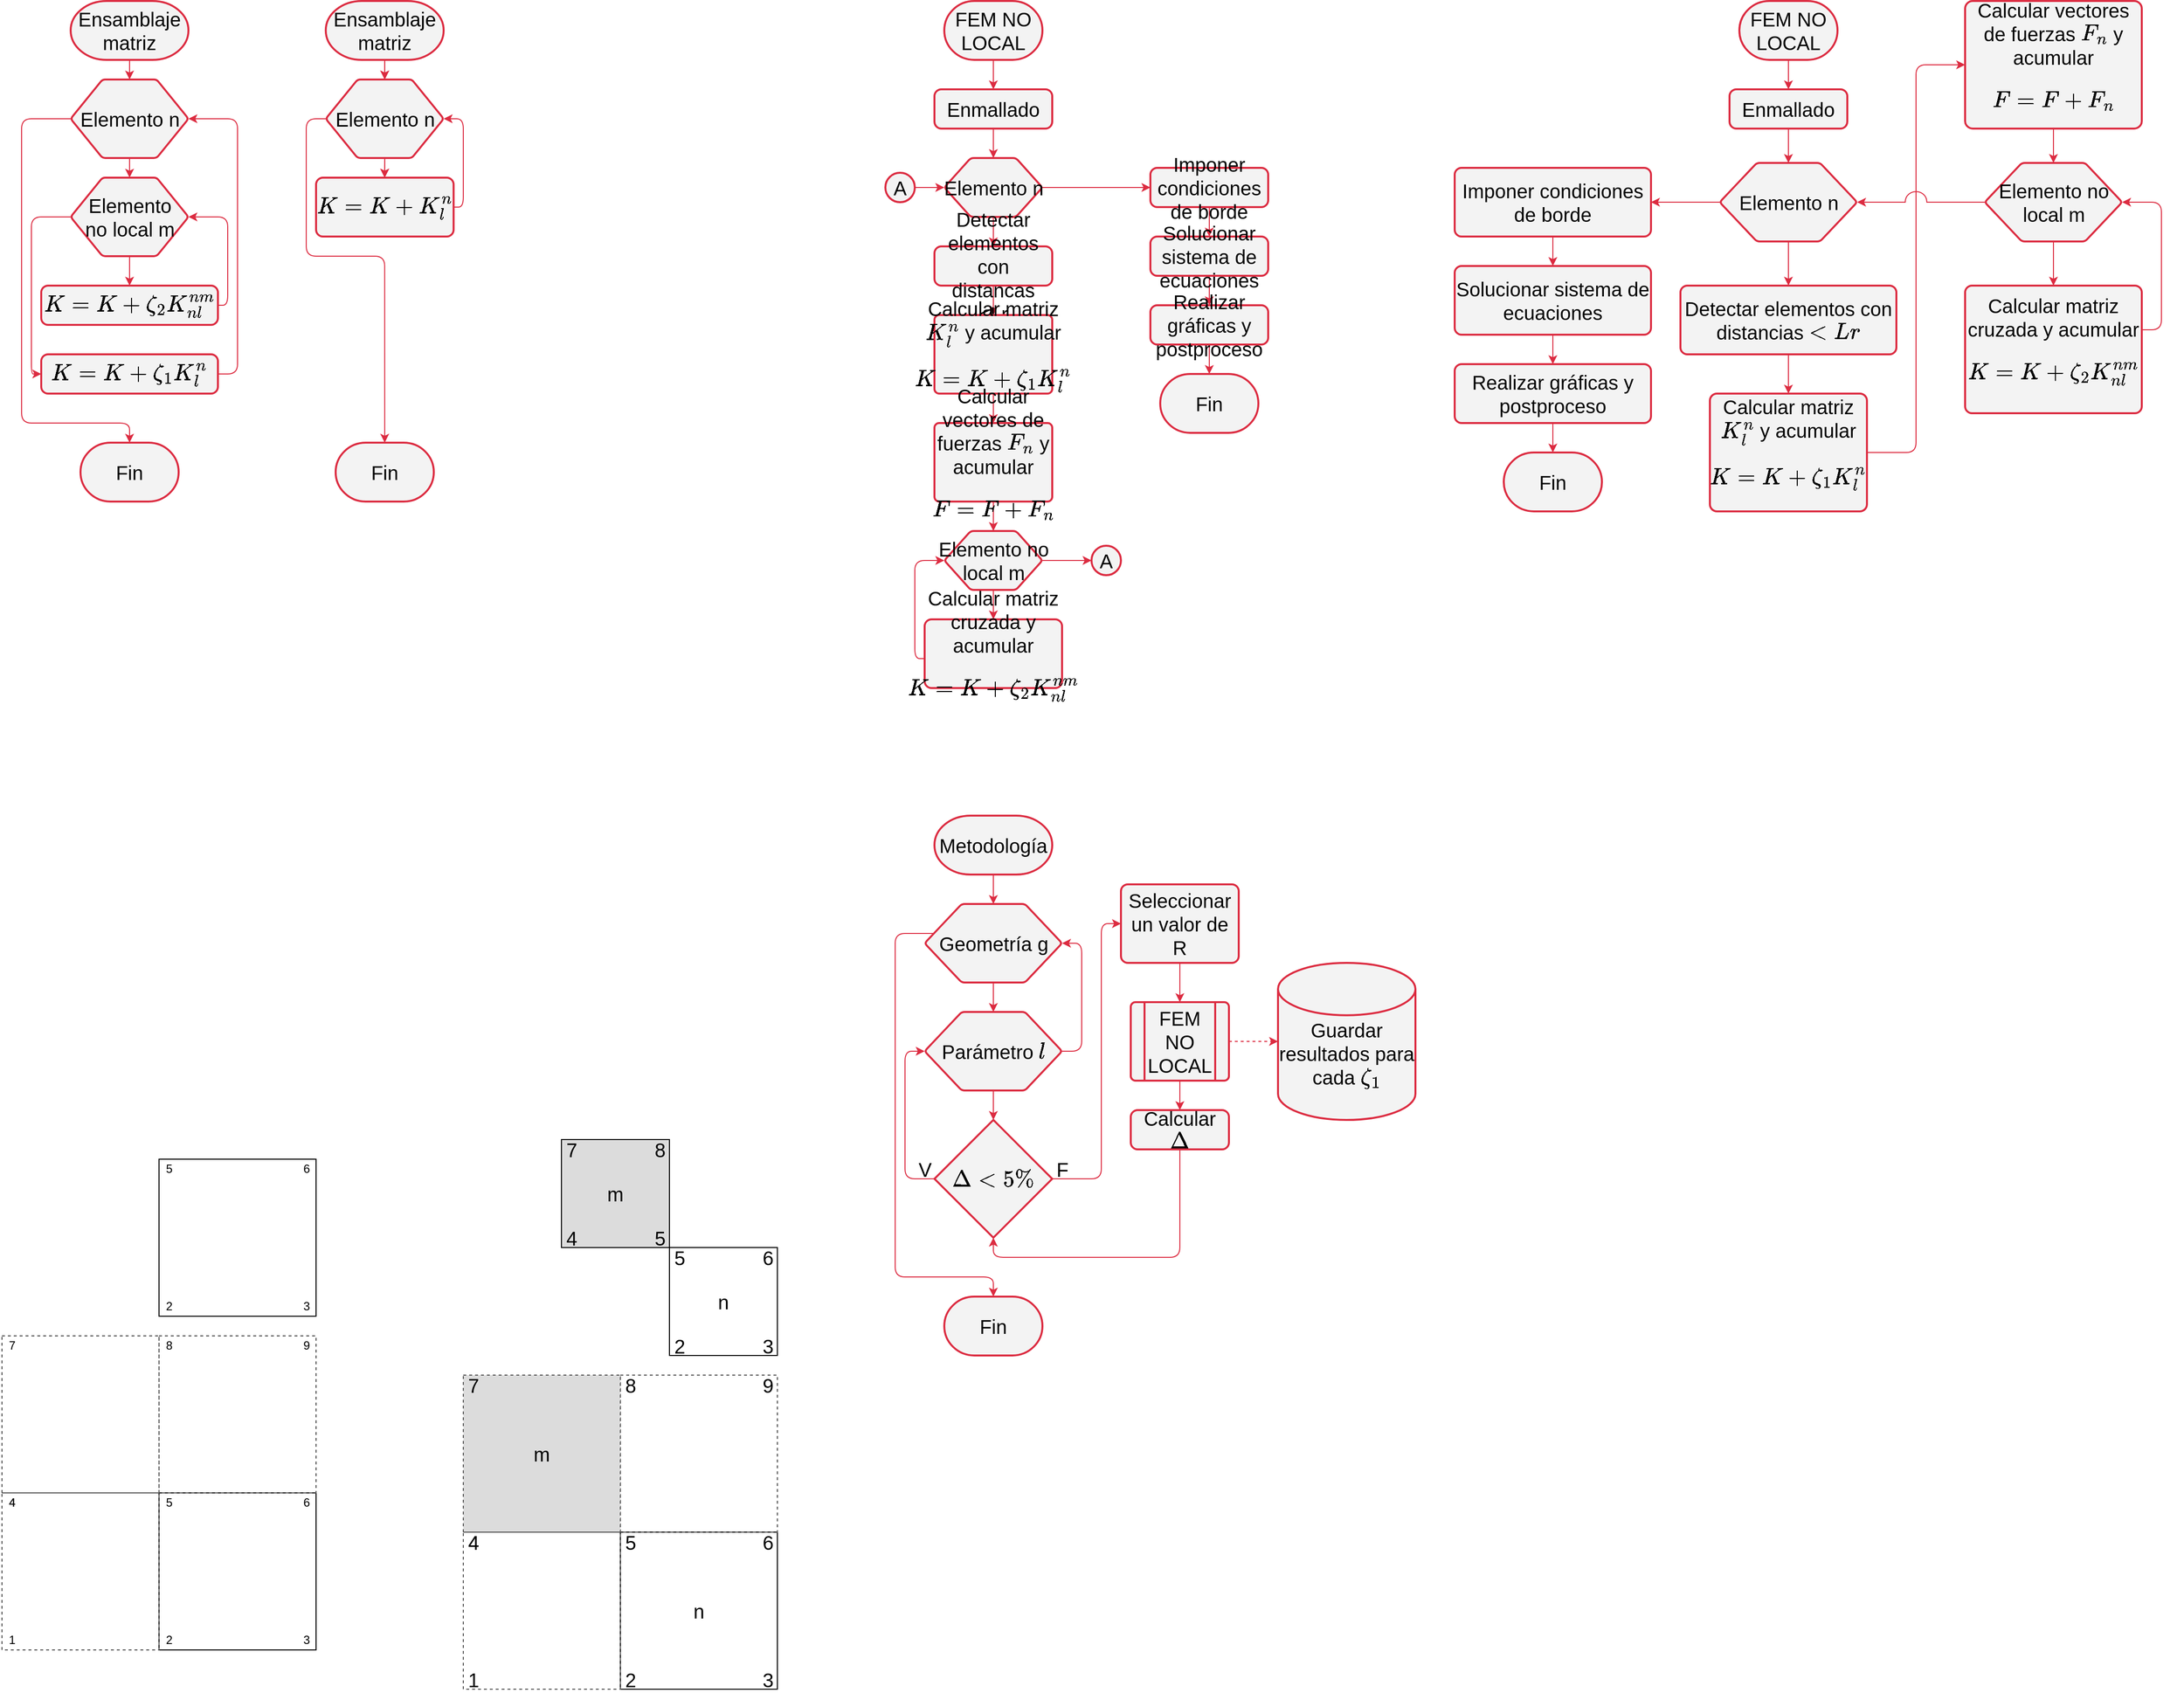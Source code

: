 <mxfile version="20.0.3" type="device"><diagram id="_6qFWp_7hfGfTviP_Uvq" name="Page-1"><mxGraphModel dx="1178" dy="417" grid="1" gridSize="10" guides="1" tooltips="1" connect="1" arrows="1" fold="1" page="1" pageScale="1" pageWidth="850" pageHeight="1100" math="1" shadow="0"><root><mxCell id="0"/><mxCell id="1" parent="0"/><mxCell id="hluVsISjwrj5nyOK7xeN-12" style="edgeStyle=orthogonalEdgeStyle;rounded=1;orthogonalLoop=1;jettySize=auto;html=1;entryX=0.5;entryY=0;entryDx=0;entryDy=0;entryPerimeter=0;strokeColor=#DC2C41;fontSize=20;" parent="1" source="hluVsISjwrj5nyOK7xeN-1" target="hluVsISjwrj5nyOK7xeN-6" edge="1"><mxGeometry relative="1" as="geometry"><Array as="points"><mxPoint x="100" y="160"/><mxPoint x="100" y="470"/><mxPoint x="210" y="470"/></Array></mxGeometry></mxCell><mxCell id="hluVsISjwrj5nyOK7xeN-14" value="" style="edgeStyle=orthogonalEdgeStyle;rounded=0;orthogonalLoop=1;jettySize=auto;html=1;strokeColor=#DC2C41;fontSize=20;" parent="1" source="hluVsISjwrj5nyOK7xeN-1" target="hluVsISjwrj5nyOK7xeN-2" edge="1"><mxGeometry relative="1" as="geometry"/></mxCell><mxCell id="hluVsISjwrj5nyOK7xeN-1" value="Elemento n" style="verticalLabelPosition=middle;verticalAlign=middle;html=1;shape=hexagon;perimeter=hexagonPerimeter2;arcSize=6;size=0.27;labelPosition=center;align=center;perimeterSpacing=0;rounded=1;strokeWidth=2;strokeColor=#DC2C41;fillColor=#F3F3F3;fontSize=20;" parent="1" vertex="1"><mxGeometry x="150" y="120" width="120" height="80" as="geometry"/></mxCell><mxCell id="hluVsISjwrj5nyOK7xeN-8" value="" style="edgeStyle=orthogonalEdgeStyle;rounded=0;orthogonalLoop=1;jettySize=auto;html=1;strokeColor=#DC2C41;fontSize=20;" parent="1" source="hluVsISjwrj5nyOK7xeN-2" target="hluVsISjwrj5nyOK7xeN-4" edge="1"><mxGeometry relative="1" as="geometry"/></mxCell><mxCell id="hluVsISjwrj5nyOK7xeN-10" style="edgeStyle=orthogonalEdgeStyle;rounded=1;orthogonalLoop=1;jettySize=auto;html=1;strokeColor=#DC2C41;fontSize=20;entryX=0;entryY=0.5;entryDx=0;entryDy=0;" parent="1" source="hluVsISjwrj5nyOK7xeN-2" target="hluVsISjwrj5nyOK7xeN-7" edge="1"><mxGeometry relative="1" as="geometry"><Array as="points"><mxPoint x="110" y="260"/><mxPoint x="110" y="420"/></Array></mxGeometry></mxCell><mxCell id="hluVsISjwrj5nyOK7xeN-2" value="Elemento&lt;br&gt;no local m" style="verticalLabelPosition=middle;verticalAlign=middle;html=1;shape=hexagon;perimeter=hexagonPerimeter2;arcSize=6;size=0.27;labelPosition=center;align=center;perimeterSpacing=0;rounded=1;strokeWidth=2;strokeColor=#DC2C41;fillColor=#F3F3F3;fontSize=20;" parent="1" vertex="1"><mxGeometry x="150" y="220" width="120" height="80" as="geometry"/></mxCell><mxCell id="hluVsISjwrj5nyOK7xeN-13" value="" style="edgeStyle=orthogonalEdgeStyle;rounded=0;orthogonalLoop=1;jettySize=auto;html=1;strokeColor=#DC2C41;fontSize=20;" parent="1" source="hluVsISjwrj5nyOK7xeN-3" target="hluVsISjwrj5nyOK7xeN-1" edge="1"><mxGeometry relative="1" as="geometry"/></mxCell><mxCell id="hluVsISjwrj5nyOK7xeN-3" value="Ensamblaje&lt;br style=&quot;font-size: 20px;&quot;&gt;matriz" style="strokeWidth=2;html=1;shape=mxgraph.flowchart.terminator;whiteSpace=wrap;strokeColor=#DC2C41;fillColor=#F3F3F3;fontSize=20;" parent="1" vertex="1"><mxGeometry x="150" y="40" width="120" height="60" as="geometry"/></mxCell><mxCell id="hluVsISjwrj5nyOK7xeN-9" style="edgeStyle=orthogonalEdgeStyle;rounded=1;orthogonalLoop=1;jettySize=auto;html=1;entryX=1;entryY=0.5;entryDx=0;entryDy=0;strokeColor=#DC2C41;fontSize=20;" parent="1" source="hluVsISjwrj5nyOK7xeN-4" target="hluVsISjwrj5nyOK7xeN-2" edge="1"><mxGeometry relative="1" as="geometry"><Array as="points"><mxPoint x="310" y="350"/><mxPoint x="310" y="260"/></Array></mxGeometry></mxCell><mxCell id="hluVsISjwrj5nyOK7xeN-4" value="$$K=K+\zeta_2K^{nm}_{nl}$$" style="rounded=1;whiteSpace=wrap;html=1;absoluteArcSize=1;arcSize=14;strokeWidth=2;strokeColor=#DC2C41;fillColor=#F3F3F3;fontSize=20;" parent="1" vertex="1"><mxGeometry x="120" y="330" width="180" height="40" as="geometry"/></mxCell><mxCell id="hluVsISjwrj5nyOK7xeN-6" value="Fin" style="strokeWidth=2;html=1;shape=mxgraph.flowchart.terminator;whiteSpace=wrap;strokeColor=#DC2C41;fillColor=#F3F3F3;fontSize=20;" parent="1" vertex="1"><mxGeometry x="160" y="490" width="100" height="60" as="geometry"/></mxCell><mxCell id="hluVsISjwrj5nyOK7xeN-11" style="edgeStyle=orthogonalEdgeStyle;rounded=1;orthogonalLoop=1;jettySize=auto;html=1;entryX=1;entryY=0.5;entryDx=0;entryDy=0;strokeColor=#DC2C41;fontSize=20;" parent="1" source="hluVsISjwrj5nyOK7xeN-7" target="hluVsISjwrj5nyOK7xeN-1" edge="1"><mxGeometry relative="1" as="geometry"><Array as="points"><mxPoint x="320" y="420"/><mxPoint x="320" y="160"/></Array></mxGeometry></mxCell><mxCell id="hluVsISjwrj5nyOK7xeN-7" value="$$K=K+\zeta_1K^{n}_{l}$$" style="rounded=1;whiteSpace=wrap;html=1;absoluteArcSize=1;arcSize=14;strokeWidth=2;strokeColor=#DC2C41;fillColor=#F3F3F3;fontSize=20;" parent="1" vertex="1"><mxGeometry x="120" y="400" width="180" height="40" as="geometry"/></mxCell><mxCell id="hluVsISjwrj5nyOK7xeN-16" value="" style="edgeStyle=orthogonalEdgeStyle;rounded=0;orthogonalLoop=1;jettySize=auto;html=1;horizontal=1;fontSize=20;strokeColor=#dc2c41;" parent="1" source="hluVsISjwrj5nyOK7xeN-17" edge="1"><mxGeometry relative="1" as="geometry"><mxPoint x="469.871" y="220" as="targetPoint"/></mxGeometry></mxCell><mxCell id="hluVsISjwrj5nyOK7xeN-17" value="Elemento n" style="verticalLabelPosition=middle;verticalAlign=middle;html=1;shape=hexagon;perimeter=hexagonPerimeter2;arcSize=6;size=0.27;labelPosition=center;align=center;perimeterSpacing=0;rounded=1;strokeWidth=2;horizontal=1;fontSize=20;strokeColor=#DC2C41;fillColor=#f3f3f3;" parent="1" vertex="1"><mxGeometry x="409.88" y="120" width="120.12" height="80" as="geometry"/></mxCell><mxCell id="hluVsISjwrj5nyOK7xeN-21" value="" style="edgeStyle=orthogonalEdgeStyle;rounded=0;orthogonalLoop=1;jettySize=auto;html=1;horizontal=1;fontSize=20;strokeColor=#dc2c41;" parent="1" source="hluVsISjwrj5nyOK7xeN-22" target="hluVsISjwrj5nyOK7xeN-17" edge="1"><mxGeometry relative="1" as="geometry"/></mxCell><mxCell id="k49OhzrfEEwAcAYaYU8w-1" value="" style="edgeStyle=orthogonalEdgeStyle;rounded=0;orthogonalLoop=1;jettySize=auto;html=1;fontSize=20;strokeColor=#dc2c41;" parent="1" source="hluVsISjwrj5nyOK7xeN-22" target="hluVsISjwrj5nyOK7xeN-17" edge="1"><mxGeometry relative="1" as="geometry"/></mxCell><mxCell id="hluVsISjwrj5nyOK7xeN-22" value="Ensamblaje&lt;br style=&quot;font-size: 20px;&quot;&gt;matriz" style="strokeWidth=2;html=1;shape=mxgraph.flowchart.terminator;whiteSpace=wrap;horizontal=1;fontSize=20;strokeColor=#DC2C41;fillColor=#f3f3f3;" parent="1" vertex="1"><mxGeometry x="409.88" y="40" width="120.12" height="60" as="geometry"/></mxCell><mxCell id="hluVsISjwrj5nyOK7xeN-25" value="Fin" style="strokeWidth=2;html=1;shape=mxgraph.flowchart.terminator;whiteSpace=wrap;horizontal=1;fontSize=20;strokeColor=#DC2C41;fillColor=#f3f3f3;" parent="1" vertex="1"><mxGeometry x="419.94" y="490" width="100" height="60" as="geometry"/></mxCell><mxCell id="hluVsISjwrj5nyOK7xeN-28" style="edgeStyle=orthogonalEdgeStyle;rounded=1;orthogonalLoop=1;jettySize=auto;html=1;entryX=1;entryY=0.5;entryDx=0;entryDy=0;horizontal=1;fontSize=20;exitX=1;exitY=0.5;exitDx=0;exitDy=0;strokeColor=#dc2c41;" parent="1" source="hluVsISjwrj5nyOK7xeN-27" target="hluVsISjwrj5nyOK7xeN-17" edge="1"><mxGeometry relative="1" as="geometry"><Array as="points"><mxPoint x="550" y="250"/><mxPoint x="550" y="160"/></Array></mxGeometry></mxCell><mxCell id="hluVsISjwrj5nyOK7xeN-27" value="$$K=K+K^{n}_{l}$$" style="rounded=1;whiteSpace=wrap;html=1;absoluteArcSize=1;arcSize=14;strokeWidth=2;horizontal=1;fontSize=20;strokeColor=#DC2C41;fillColor=#f3f3f3;" parent="1" vertex="1"><mxGeometry x="400" y="220" width="140.12" height="60" as="geometry"/></mxCell><mxCell id="hluVsISjwrj5nyOK7xeN-32" style="edgeStyle=orthogonalEdgeStyle;rounded=1;orthogonalLoop=1;jettySize=auto;html=1;entryX=0.5;entryY=0;entryDx=0;entryDy=0;entryPerimeter=0;horizontal=1;fontSize=20;strokeColor=#dc2c41;" parent="1" edge="1"><mxGeometry relative="1" as="geometry"><mxPoint x="410" y="160" as="sourcePoint"/><mxPoint x="469.94" y="490.0" as="targetPoint"/><Array as="points"><mxPoint x="390" y="160"/><mxPoint x="390" y="300"/><mxPoint x="470" y="300"/></Array></mxGeometry></mxCell><mxCell id="hluVsISjwrj5nyOK7xeN-33" value="" style="edgeStyle=orthogonalEdgeStyle;rounded=1;orthogonalLoop=1;jettySize=auto;html=1;horizontal=1;fontSize=20;strokeColor=#dc2c41;" parent="1" edge="1"><mxGeometry relative="1" as="geometry"><mxPoint x="470" y="200" as="sourcePoint"/><mxPoint x="469.871" y="220" as="targetPoint"/></mxGeometry></mxCell><mxCell id="Kl60DlorCDg0Zy8pTxxi-333" value="" style="whiteSpace=wrap;html=1;aspect=fixed;" parent="1" vertex="1"><mxGeometry x="240" y="1220" width="160" height="160" as="geometry"/></mxCell><mxCell id="Kl60DlorCDg0Zy8pTxxi-334" value="5" style="text;html=1;align=center;verticalAlign=middle;resizable=0;points=[];autosize=1;strokeColor=none;fillColor=none;" parent="1" vertex="1"><mxGeometry x="240" y="1220" width="20" height="20" as="geometry"/></mxCell><mxCell id="Kl60DlorCDg0Zy8pTxxi-335" value="3" style="text;html=1;align=center;verticalAlign=middle;resizable=0;points=[];autosize=1;strokeColor=none;fillColor=none;" parent="1" vertex="1"><mxGeometry x="380" y="1360" width="20" height="20" as="geometry"/></mxCell><mxCell id="Kl60DlorCDg0Zy8pTxxi-336" value="6" style="text;html=1;align=center;verticalAlign=middle;resizable=0;points=[];autosize=1;strokeColor=none;fillColor=none;" parent="1" vertex="1"><mxGeometry x="380" y="1220" width="20" height="20" as="geometry"/></mxCell><mxCell id="Kl60DlorCDg0Zy8pTxxi-337" value="2" style="text;html=1;align=center;verticalAlign=middle;resizable=0;points=[];autosize=1;strokeColor=none;fillColor=none;" parent="1" vertex="1"><mxGeometry x="240" y="1360" width="20" height="20" as="geometry"/></mxCell><mxCell id="Kl60DlorCDg0Zy8pTxxi-338" value="" style="whiteSpace=wrap;html=1;aspect=fixed;" parent="1" vertex="1"><mxGeometry x="240" y="1560" width="160" height="160" as="geometry"/></mxCell><mxCell id="Kl60DlorCDg0Zy8pTxxi-339" value="5" style="text;html=1;align=center;verticalAlign=middle;resizable=0;points=[];autosize=1;strokeColor=none;fillColor=none;" parent="1" vertex="1"><mxGeometry x="240" y="1560" width="20" height="20" as="geometry"/></mxCell><mxCell id="Kl60DlorCDg0Zy8pTxxi-340" value="3" style="text;html=1;align=center;verticalAlign=middle;resizable=0;points=[];autosize=1;strokeColor=none;fillColor=none;" parent="1" vertex="1"><mxGeometry x="380" y="1700" width="20" height="20" as="geometry"/></mxCell><mxCell id="Kl60DlorCDg0Zy8pTxxi-341" value="6" style="text;html=1;align=center;verticalAlign=middle;resizable=0;points=[];autosize=1;strokeColor=none;fillColor=none;" parent="1" vertex="1"><mxGeometry x="380" y="1560" width="20" height="20" as="geometry"/></mxCell><mxCell id="Kl60DlorCDg0Zy8pTxxi-342" value="2" style="text;html=1;align=center;verticalAlign=middle;resizable=0;points=[];autosize=1;strokeColor=none;fillColor=none;" parent="1" vertex="1"><mxGeometry x="240" y="1700" width="20" height="20" as="geometry"/></mxCell><mxCell id="Kl60DlorCDg0Zy8pTxxi-348" value="" style="whiteSpace=wrap;html=1;aspect=fixed;fillColor=none;dashed=1;strokeColor=#4D4D4D;" parent="1" vertex="1"><mxGeometry x="240" y="1400" width="160" height="160" as="geometry"/></mxCell><mxCell id="Kl60DlorCDg0Zy8pTxxi-359" value="4" style="text;html=1;align=center;verticalAlign=middle;resizable=0;points=[];autosize=1;strokeColor=none;fillColor=none;" parent="1" vertex="1"><mxGeometry x="80" y="1560" width="20" height="20" as="geometry"/></mxCell><mxCell id="Kl60DlorCDg0Zy8pTxxi-362" value="1" style="text;html=1;align=center;verticalAlign=middle;resizable=0;points=[];autosize=1;strokeColor=none;fillColor=none;" parent="1" vertex="1"><mxGeometry x="80" y="1700" width="20" height="20" as="geometry"/></mxCell><mxCell id="Kl60DlorCDg0Zy8pTxxi-363" value="" style="whiteSpace=wrap;html=1;aspect=fixed;fillColor=none;dashed=1;strokeColor=#4D4D4D;" parent="1" vertex="1"><mxGeometry x="80" y="1400" width="160" height="160" as="geometry"/></mxCell><mxCell id="Kl60DlorCDg0Zy8pTxxi-364" value="4" style="text;html=1;align=center;verticalAlign=middle;resizable=0;points=[];autosize=1;strokeColor=none;fillColor=none;" parent="1" vertex="1"><mxGeometry x="80" y="1560" width="20" height="20" as="geometry"/></mxCell><mxCell id="Kl60DlorCDg0Zy8pTxxi-365" value="7" style="text;html=1;align=center;verticalAlign=middle;resizable=0;points=[];autosize=1;strokeColor=none;fillColor=none;" parent="1" vertex="1"><mxGeometry x="80" y="1400" width="20" height="20" as="geometry"/></mxCell><mxCell id="Kl60DlorCDg0Zy8pTxxi-366" value="8" style="text;html=1;align=center;verticalAlign=middle;resizable=0;points=[];autosize=1;strokeColor=none;fillColor=none;" parent="1" vertex="1"><mxGeometry x="240" y="1400" width="20" height="20" as="geometry"/></mxCell><mxCell id="Kl60DlorCDg0Zy8pTxxi-368" value="9" style="text;html=1;align=center;verticalAlign=middle;resizable=0;points=[];autosize=1;strokeColor=none;fillColor=none;" parent="1" vertex="1"><mxGeometry x="380" y="1400" width="20" height="20" as="geometry"/></mxCell><mxCell id="Kl60DlorCDg0Zy8pTxxi-373" value="" style="whiteSpace=wrap;html=1;aspect=fixed;fillColor=none;dashed=1;strokeColor=#4D4D4D;" parent="1" vertex="1"><mxGeometry x="80" y="1560" width="160" height="160" as="geometry"/></mxCell><mxCell id="Kl60DlorCDg0Zy8pTxxi-374" value="n" style="whiteSpace=wrap;html=1;aspect=fixed;fontSize=20;" parent="1" vertex="1"><mxGeometry x="760" y="1310" width="110" height="110" as="geometry"/></mxCell><mxCell id="Kl60DlorCDg0Zy8pTxxi-375" value="5" style="text;html=1;align=center;verticalAlign=middle;resizable=0;points=[];autosize=1;strokeColor=none;fillColor=none;fontSize=20;" parent="1" vertex="1"><mxGeometry x="755" y="1300" width="30" height="40" as="geometry"/></mxCell><mxCell id="Kl60DlorCDg0Zy8pTxxi-376" value="3" style="text;html=1;align=center;verticalAlign=middle;resizable=0;points=[];autosize=1;strokeColor=none;fillColor=none;fontSize=20;" parent="1" vertex="1"><mxGeometry x="845" y="1390" width="30" height="40" as="geometry"/></mxCell><mxCell id="Kl60DlorCDg0Zy8pTxxi-377" value="6" style="text;html=1;align=center;verticalAlign=middle;resizable=0;points=[];autosize=1;strokeColor=none;fillColor=none;fontSize=20;" parent="1" vertex="1"><mxGeometry x="845" y="1300" width="30" height="40" as="geometry"/></mxCell><mxCell id="Kl60DlorCDg0Zy8pTxxi-378" value="2" style="text;html=1;align=center;verticalAlign=middle;resizable=0;points=[];autosize=1;strokeColor=none;fillColor=none;fontSize=20;" parent="1" vertex="1"><mxGeometry x="755" y="1390" width="30" height="40" as="geometry"/></mxCell><mxCell id="Kl60DlorCDg0Zy8pTxxi-379" value="n" style="whiteSpace=wrap;html=1;aspect=fixed;fontSize=20;" parent="1" vertex="1"><mxGeometry x="710" y="1600" width="160" height="160" as="geometry"/></mxCell><mxCell id="Kl60DlorCDg0Zy8pTxxi-380" value="5" style="text;html=1;align=center;verticalAlign=middle;resizable=0;points=[];autosize=1;strokeColor=none;fillColor=none;fontSize=20;" parent="1" vertex="1"><mxGeometry x="705" y="1590" width="30" height="40" as="geometry"/></mxCell><mxCell id="Kl60DlorCDg0Zy8pTxxi-381" value="3" style="text;html=1;align=center;verticalAlign=middle;resizable=0;points=[];autosize=1;strokeColor=none;fillColor=none;fontSize=20;" parent="1" vertex="1"><mxGeometry x="845" y="1730" width="30" height="40" as="geometry"/></mxCell><mxCell id="Kl60DlorCDg0Zy8pTxxi-382" value="6" style="text;html=1;align=center;verticalAlign=middle;resizable=0;points=[];autosize=1;strokeColor=none;fillColor=none;fontSize=20;" parent="1" vertex="1"><mxGeometry x="845" y="1590" width="30" height="40" as="geometry"/></mxCell><mxCell id="Kl60DlorCDg0Zy8pTxxi-383" value="2" style="text;html=1;align=center;verticalAlign=middle;resizable=0;points=[];autosize=1;strokeColor=none;fillColor=none;fontSize=20;" parent="1" vertex="1"><mxGeometry x="705" y="1730" width="30" height="40" as="geometry"/></mxCell><mxCell id="Kl60DlorCDg0Zy8pTxxi-384" value="" style="whiteSpace=wrap;html=1;aspect=fixed;fillColor=none;dashed=1;strokeColor=#4D4D4D;fontSize=20;" parent="1" vertex="1"><mxGeometry x="710" y="1440" width="160" height="160" as="geometry"/></mxCell><mxCell id="Kl60DlorCDg0Zy8pTxxi-385" value="4" style="text;html=1;align=center;verticalAlign=middle;resizable=0;points=[];autosize=1;strokeColor=none;fillColor=none;fontSize=20;" parent="1" vertex="1"><mxGeometry x="545" y="1590" width="30" height="40" as="geometry"/></mxCell><mxCell id="Kl60DlorCDg0Zy8pTxxi-386" value="1" style="text;html=1;align=center;verticalAlign=middle;resizable=0;points=[];autosize=1;strokeColor=none;fillColor=none;fontSize=20;" parent="1" vertex="1"><mxGeometry x="545" y="1730" width="30" height="40" as="geometry"/></mxCell><mxCell id="Kl60DlorCDg0Zy8pTxxi-387" value="m" style="whiteSpace=wrap;html=1;aspect=fixed;fillColor=#DCDCDC;dashed=1;strokeColor=#4D4D4D;fontSize=20;" parent="1" vertex="1"><mxGeometry x="550" y="1440" width="160" height="160" as="geometry"/></mxCell><mxCell id="Kl60DlorCDg0Zy8pTxxi-388" value="4" style="text;html=1;align=center;verticalAlign=middle;resizable=0;points=[];autosize=1;strokeColor=none;fillColor=none;fontSize=20;" parent="1" vertex="1"><mxGeometry x="545" y="1590" width="30" height="40" as="geometry"/></mxCell><mxCell id="Kl60DlorCDg0Zy8pTxxi-389" value="7" style="text;html=1;align=center;verticalAlign=middle;resizable=0;points=[];autosize=1;strokeColor=none;fillColor=none;fontSize=20;" parent="1" vertex="1"><mxGeometry x="545" y="1430" width="30" height="40" as="geometry"/></mxCell><mxCell id="Kl60DlorCDg0Zy8pTxxi-390" value="8" style="text;html=1;align=center;verticalAlign=middle;resizable=0;points=[];autosize=1;strokeColor=none;fillColor=none;fontSize=20;" parent="1" vertex="1"><mxGeometry x="705" y="1430" width="30" height="40" as="geometry"/></mxCell><mxCell id="Kl60DlorCDg0Zy8pTxxi-391" value="9" style="text;html=1;align=center;verticalAlign=middle;resizable=0;points=[];autosize=1;strokeColor=none;fillColor=none;fontSize=20;" parent="1" vertex="1"><mxGeometry x="845" y="1430" width="30" height="40" as="geometry"/></mxCell><mxCell id="Kl60DlorCDg0Zy8pTxxi-392" value="" style="whiteSpace=wrap;html=1;aspect=fixed;fillColor=none;dashed=1;strokeColor=#4D4D4D;fontSize=20;" parent="1" vertex="1"><mxGeometry x="550" y="1600" width="160" height="160" as="geometry"/></mxCell><mxCell id="Kl60DlorCDg0Zy8pTxxi-398" value="m" style="whiteSpace=wrap;html=1;aspect=fixed;fillColor=#DCDCDC;fontSize=20;" parent="1" vertex="1"><mxGeometry x="650" y="1200" width="110" height="110" as="geometry"/></mxCell><mxCell id="Kl60DlorCDg0Zy8pTxxi-399" value="7" style="text;html=1;align=center;verticalAlign=middle;resizable=0;points=[];autosize=1;strokeColor=none;fillColor=none;fontSize=20;" parent="1" vertex="1"><mxGeometry x="645" y="1190" width="30" height="40" as="geometry"/></mxCell><mxCell id="Kl60DlorCDg0Zy8pTxxi-400" value="5" style="text;html=1;align=center;verticalAlign=middle;resizable=0;points=[];autosize=1;strokeColor=none;fillColor=none;fontSize=20;" parent="1" vertex="1"><mxGeometry x="735" y="1280" width="30" height="40" as="geometry"/></mxCell><mxCell id="Kl60DlorCDg0Zy8pTxxi-401" value="8" style="text;html=1;align=center;verticalAlign=middle;resizable=0;points=[];autosize=1;strokeColor=none;fillColor=none;fontSize=20;" parent="1" vertex="1"><mxGeometry x="735" y="1190" width="30" height="40" as="geometry"/></mxCell><mxCell id="Kl60DlorCDg0Zy8pTxxi-402" value="4" style="text;html=1;align=center;verticalAlign=middle;resizable=0;points=[];autosize=1;strokeColor=none;fillColor=none;fontSize=20;" parent="1" vertex="1"><mxGeometry x="645" y="1280" width="30" height="40" as="geometry"/></mxCell><mxCell id="7-R2Dh0J6CftIAd0xYTS-55" style="edgeStyle=orthogonalEdgeStyle;rounded=1;orthogonalLoop=1;jettySize=auto;html=1;fontSize=20;strokeColor=#DC2C41;" parent="1" source="7-R2Dh0J6CftIAd0xYTS-3" target="7-R2Dh0J6CftIAd0xYTS-10" edge="1"><mxGeometry relative="1" as="geometry"/></mxCell><mxCell id="7-R2Dh0J6CftIAd0xYTS-68" style="edgeStyle=orthogonalEdgeStyle;rounded=1;orthogonalLoop=1;jettySize=auto;html=1;entryX=0;entryY=0.5;entryDx=0;entryDy=0;fontSize=20;strokeColor=#DC2C41;" parent="1" source="7-R2Dh0J6CftIAd0xYTS-3" target="7-R2Dh0J6CftIAd0xYTS-57" edge="1"><mxGeometry relative="1" as="geometry"/></mxCell><mxCell id="7-R2Dh0J6CftIAd0xYTS-3" value="Elemento n" style="verticalLabelPosition=middle;verticalAlign=middle;html=1;shape=hexagon;perimeter=hexagonPerimeter2;arcSize=6;size=0.27;labelPosition=center;align=center;perimeterSpacing=0;rounded=1;strokeWidth=2;fontSize=20;strokeColor=#DC2C41;fillColor=#F3F3F3;" parent="1" vertex="1"><mxGeometry x="1040" y="200" width="100" height="60" as="geometry"/></mxCell><mxCell id="7-R2Dh0J6CftIAd0xYTS-17" value="" style="edgeStyle=orthogonalEdgeStyle;rounded=0;orthogonalLoop=1;jettySize=auto;html=1;fontSize=20;strokeColor=#DC2C41;" parent="1" source="7-R2Dh0J6CftIAd0xYTS-8" target="7-R2Dh0J6CftIAd0xYTS-13" edge="1"><mxGeometry relative="1" as="geometry"/></mxCell><mxCell id="7-R2Dh0J6CftIAd0xYTS-8" value="FEM NO LOCAL" style="strokeWidth=2;html=1;shape=mxgraph.flowchart.terminator;whiteSpace=wrap;fontSize=20;strokeColor=#DC2C41;fillColor=#F3F3F3;" parent="1" vertex="1"><mxGeometry x="1040" y="40" width="100" height="60" as="geometry"/></mxCell><mxCell id="7-R2Dh0J6CftIAd0xYTS-26" value="" style="edgeStyle=orthogonalEdgeStyle;rounded=1;orthogonalLoop=1;jettySize=auto;html=1;fontSize=20;strokeColor=#DC2C41;" parent="1" source="7-R2Dh0J6CftIAd0xYTS-10" target="7-R2Dh0J6CftIAd0xYTS-23" edge="1"><mxGeometry relative="1" as="geometry"/></mxCell><mxCell id="7-R2Dh0J6CftIAd0xYTS-10" value="Detectar elementos con distancas &amp;lt;Lr" style="rounded=1;whiteSpace=wrap;html=1;absoluteArcSize=1;arcSize=14;strokeWidth=2;fontSize=20;strokeColor=#DC2C41;fillColor=#F3F3F3;" parent="1" vertex="1"><mxGeometry x="1030" y="290" width="120" height="40" as="geometry"/></mxCell><mxCell id="7-R2Dh0J6CftIAd0xYTS-11" value="Fin" style="strokeWidth=2;html=1;shape=mxgraph.flowchart.terminator;whiteSpace=wrap;fontSize=20;strokeColor=#DC2C41;fillColor=#F3F3F3;" parent="1" vertex="1"><mxGeometry x="1260" y="420" width="100" height="60" as="geometry"/></mxCell><mxCell id="7-R2Dh0J6CftIAd0xYTS-18" value="" style="edgeStyle=orthogonalEdgeStyle;rounded=0;orthogonalLoop=1;jettySize=auto;html=1;fontSize=20;strokeColor=#DC2C41;" parent="1" source="7-R2Dh0J6CftIAd0xYTS-13" target="7-R2Dh0J6CftIAd0xYTS-3" edge="1"><mxGeometry relative="1" as="geometry"/></mxCell><mxCell id="7-R2Dh0J6CftIAd0xYTS-13" value="Enmallado" style="rounded=1;whiteSpace=wrap;html=1;absoluteArcSize=1;arcSize=14;strokeWidth=2;fontSize=20;strokeColor=#DC2C41;fillColor=#F3F3F3;" parent="1" vertex="1"><mxGeometry x="1030" y="130" width="120" height="40" as="geometry"/></mxCell><mxCell id="7-R2Dh0J6CftIAd0xYTS-60" value="" style="edgeStyle=orthogonalEdgeStyle;rounded=1;orthogonalLoop=1;jettySize=auto;html=1;fontSize=20;strokeColor=#DC2C41;" parent="1" source="7-R2Dh0J6CftIAd0xYTS-23" target="7-R2Dh0J6CftIAd0xYTS-59" edge="1"><mxGeometry relative="1" as="geometry"/></mxCell><mxCell id="7-R2Dh0J6CftIAd0xYTS-23" value="Calcular matriz \(K^{n}_{l}&lt;br style=&quot;font-size: 20px;&quot;&gt;\) y acumular&lt;br style=&quot;font-size: 20px;&quot;&gt;$$K=K+\zeta_1K^{n}_{l}$$" style="rounded=1;whiteSpace=wrap;html=1;arcSize=6;strokeWidth=2;fontSize=20;strokeColor=#DC2C41;fillColor=#F3F3F3;" parent="1" vertex="1"><mxGeometry x="1030" y="360" width="120" height="80" as="geometry"/></mxCell><mxCell id="7-R2Dh0J6CftIAd0xYTS-30" value="" style="edgeStyle=orthogonalEdgeStyle;rounded=1;orthogonalLoop=1;jettySize=auto;html=1;fontSize=20;strokeColor=#DC2C41;" parent="1" source="7-R2Dh0J6CftIAd0xYTS-27" target="7-R2Dh0J6CftIAd0xYTS-29" edge="1"><mxGeometry relative="1" as="geometry"/></mxCell><mxCell id="7-R2Dh0J6CftIAd0xYTS-50" value="" style="edgeStyle=orthogonalEdgeStyle;rounded=1;orthogonalLoop=1;jettySize=auto;html=1;fontSize=20;strokeColor=#DC2C41;" parent="1" source="7-R2Dh0J6CftIAd0xYTS-27" target="7-R2Dh0J6CftIAd0xYTS-49" edge="1"><mxGeometry relative="1" as="geometry"/></mxCell><mxCell id="7-R2Dh0J6CftIAd0xYTS-27" value="Elemento no&lt;br style=&quot;font-size: 20px;&quot;&gt;local m" style="verticalLabelPosition=middle;verticalAlign=middle;html=1;shape=hexagon;perimeter=hexagonPerimeter2;arcSize=6;size=0.27;labelPosition=center;align=center;perimeterSpacing=0;rounded=1;strokeWidth=2;fontSize=20;strokeColor=#DC2C41;fillColor=#F3F3F3;" parent="1" vertex="1"><mxGeometry x="1040" y="580" width="100" height="60" as="geometry"/></mxCell><mxCell id="7-R2Dh0J6CftIAd0xYTS-46" style="edgeStyle=orthogonalEdgeStyle;rounded=1;orthogonalLoop=1;jettySize=auto;html=1;entryX=0;entryY=0.5;entryDx=0;entryDy=0;fontSize=20;strokeColor=#DC2C41;" parent="1" source="7-R2Dh0J6CftIAd0xYTS-29" target="7-R2Dh0J6CftIAd0xYTS-27" edge="1"><mxGeometry relative="1" as="geometry"><Array as="points"><mxPoint x="1010" y="710"/><mxPoint x="1010" y="610"/></Array></mxGeometry></mxCell><mxCell id="7-R2Dh0J6CftIAd0xYTS-29" value="&lt;span style=&quot;font-size: 20px;&quot;&gt;Calcular matriz cruzada&lt;/span&gt;&lt;span style=&quot;font-size: 20px;&quot;&gt;&amp;nbsp;y acumular&lt;br style=&quot;font-size: 20px;&quot;&gt;$$K=K+\zeta_2K^{nm}_{nl}$$&lt;/span&gt;" style="rounded=1;whiteSpace=wrap;html=1;absoluteArcSize=1;arcSize=14;strokeWidth=2;fontSize=20;strokeColor=#DC2C41;fillColor=#F3F3F3;" parent="1" vertex="1"><mxGeometry x="1020" y="670" width="140" height="70" as="geometry"/></mxCell><mxCell id="7-R2Dh0J6CftIAd0xYTS-49" value="A" style="strokeWidth=2;html=1;shape=mxgraph.flowchart.start_2;whiteSpace=wrap;fontSize=20;strokeColor=#DC2C41;fillColor=#F3F3F3;" parent="1" vertex="1"><mxGeometry x="1190" y="595" width="30" height="30" as="geometry"/></mxCell><mxCell id="7-R2Dh0J6CftIAd0xYTS-52" value="" style="edgeStyle=orthogonalEdgeStyle;rounded=1;orthogonalLoop=1;jettySize=auto;html=1;fontSize=20;strokeColor=#DC2C41;" parent="1" source="7-R2Dh0J6CftIAd0xYTS-51" target="7-R2Dh0J6CftIAd0xYTS-3" edge="1"><mxGeometry relative="1" as="geometry"/></mxCell><mxCell id="7-R2Dh0J6CftIAd0xYTS-51" value="A" style="strokeWidth=2;html=1;shape=mxgraph.flowchart.start_2;whiteSpace=wrap;fontSize=20;strokeColor=#DC2C41;fillColor=#F3F3F3;" parent="1" vertex="1"><mxGeometry x="980" y="215" width="30" height="30" as="geometry"/></mxCell><mxCell id="7-R2Dh0J6CftIAd0xYTS-65" style="edgeStyle=orthogonalEdgeStyle;rounded=1;orthogonalLoop=1;jettySize=auto;html=1;fontSize=20;strokeColor=#DC2C41;" parent="1" source="7-R2Dh0J6CftIAd0xYTS-57" target="7-R2Dh0J6CftIAd0xYTS-58" edge="1"><mxGeometry relative="1" as="geometry"/></mxCell><mxCell id="7-R2Dh0J6CftIAd0xYTS-57" value="Imponer condiciones de borde" style="rounded=1;whiteSpace=wrap;html=1;absoluteArcSize=1;arcSize=14;strokeWidth=2;fontSize=20;strokeColor=#DC2C41;fillColor=#F3F3F3;" parent="1" vertex="1"><mxGeometry x="1250" y="210" width="120" height="40" as="geometry"/></mxCell><mxCell id="7-R2Dh0J6CftIAd0xYTS-66" style="edgeStyle=orthogonalEdgeStyle;rounded=1;orthogonalLoop=1;jettySize=auto;html=1;entryX=0.5;entryY=0;entryDx=0;entryDy=0;fontSize=20;strokeColor=#DC2C41;" parent="1" source="7-R2Dh0J6CftIAd0xYTS-58" target="7-R2Dh0J6CftIAd0xYTS-62" edge="1"><mxGeometry relative="1" as="geometry"/></mxCell><mxCell id="7-R2Dh0J6CftIAd0xYTS-58" value="Solucionar sistema de ecuaciones" style="rounded=1;whiteSpace=wrap;html=1;absoluteArcSize=1;arcSize=14;strokeWidth=2;fontSize=20;strokeColor=#DC2C41;fillColor=#F3F3F3;" parent="1" vertex="1"><mxGeometry x="1250" y="280" width="120" height="40" as="geometry"/></mxCell><mxCell id="7-R2Dh0J6CftIAd0xYTS-61" value="" style="edgeStyle=orthogonalEdgeStyle;rounded=1;orthogonalLoop=1;jettySize=auto;html=1;fontSize=20;strokeColor=#DC2C41;" parent="1" source="7-R2Dh0J6CftIAd0xYTS-59" target="7-R2Dh0J6CftIAd0xYTS-27" edge="1"><mxGeometry relative="1" as="geometry"/></mxCell><mxCell id="7-R2Dh0J6CftIAd0xYTS-59" value="Calcular vectores de fuerzas \(F_n\) y acumular&lt;br style=&quot;font-size: 20px;&quot;&gt;$$F=F+F_n$$" style="rounded=1;whiteSpace=wrap;html=1;arcSize=6;strokeWidth=2;fontSize=20;strokeColor=#DC2C41;fillColor=#F3F3F3;" parent="1" vertex="1"><mxGeometry x="1030" y="470" width="120" height="80" as="geometry"/></mxCell><mxCell id="7-R2Dh0J6CftIAd0xYTS-67" style="edgeStyle=orthogonalEdgeStyle;rounded=1;orthogonalLoop=1;jettySize=auto;html=1;fontSize=20;strokeColor=#DC2C41;" parent="1" source="7-R2Dh0J6CftIAd0xYTS-62" target="7-R2Dh0J6CftIAd0xYTS-11" edge="1"><mxGeometry relative="1" as="geometry"/></mxCell><mxCell id="7-R2Dh0J6CftIAd0xYTS-62" value="Realizar gráficas y postproceso" style="rounded=1;whiteSpace=wrap;html=1;absoluteArcSize=1;arcSize=14;strokeWidth=2;fontSize=20;strokeColor=#DC2C41;fillColor=#F3F3F3;" parent="1" vertex="1"><mxGeometry x="1250" y="350" width="120" height="40" as="geometry"/></mxCell><mxCell id="7-R2Dh0J6CftIAd0xYTS-98" value="" style="edgeStyle=orthogonalEdgeStyle;rounded=1;orthogonalLoop=1;jettySize=auto;html=1;fontSize=20;strokeColor=#DC2C41;" parent="1" source="7-R2Dh0J6CftIAd0xYTS-71" target="7-R2Dh0J6CftIAd0xYTS-86" edge="1"><mxGeometry relative="1" as="geometry"/></mxCell><mxCell id="7-R2Dh0J6CftIAd0xYTS-122" style="edgeStyle=orthogonalEdgeStyle;rounded=1;orthogonalLoop=1;jettySize=auto;html=1;entryX=0.5;entryY=0;entryDx=0;entryDy=0;entryPerimeter=0;fontSize=20;strokeColor=#DC2C41;" parent="1" source="7-R2Dh0J6CftIAd0xYTS-71" target="7-R2Dh0J6CftIAd0xYTS-79" edge="1"><mxGeometry relative="1" as="geometry"><Array as="points"><mxPoint x="990" y="990"/><mxPoint x="990" y="1340"/><mxPoint x="1090" y="1340"/></Array></mxGeometry></mxCell><mxCell id="7-R2Dh0J6CftIAd0xYTS-71" value="Geometría g" style="verticalLabelPosition=middle;verticalAlign=middle;html=1;shape=hexagon;perimeter=hexagonPerimeter2;arcSize=6;size=0.27;labelPosition=center;align=center;perimeterSpacing=0;rounded=1;strokeWidth=2;fontSize=20;strokeColor=#DC2C41;fillColor=#F3F3F3;" parent="1" vertex="1"><mxGeometry x="1020" y="960" width="140" height="80" as="geometry"/></mxCell><mxCell id="7-R2Dh0J6CftIAd0xYTS-75" value="" style="edgeStyle=orthogonalEdgeStyle;rounded=0;orthogonalLoop=1;jettySize=auto;html=1;fontSize=20;strokeColor=#DC2C41;" parent="1" source="7-R2Dh0J6CftIAd0xYTS-76" target="7-R2Dh0J6CftIAd0xYTS-71" edge="1"><mxGeometry relative="1" as="geometry"/></mxCell><mxCell id="7-R2Dh0J6CftIAd0xYTS-76" value="Metodología" style="strokeWidth=2;html=1;shape=mxgraph.flowchart.terminator;whiteSpace=wrap;fontSize=20;strokeColor=#DC2C41;fillColor=#F3F3F3;" parent="1" vertex="1"><mxGeometry x="1030" y="870" width="120" height="60" as="geometry"/></mxCell><mxCell id="7-R2Dh0J6CftIAd0xYTS-79" value="Fin" style="strokeWidth=2;html=1;shape=mxgraph.flowchart.terminator;whiteSpace=wrap;fontSize=20;strokeColor=#DC2C41;fillColor=#F3F3F3;" parent="1" vertex="1"><mxGeometry x="1040" y="1360" width="100" height="60" as="geometry"/></mxCell><mxCell id="7-R2Dh0J6CftIAd0xYTS-100" value="" style="edgeStyle=orthogonalEdgeStyle;rounded=1;orthogonalLoop=1;jettySize=auto;html=1;fontSize=20;strokeColor=#DC2C41;" parent="1" source="7-R2Dh0J6CftIAd0xYTS-86" target="7-R2Dh0J6CftIAd0xYTS-99" edge="1"><mxGeometry relative="1" as="geometry"/></mxCell><mxCell id="7-R2Dh0J6CftIAd0xYTS-113" style="edgeStyle=orthogonalEdgeStyle;rounded=1;orthogonalLoop=1;jettySize=auto;html=1;entryX=1;entryY=0.5;entryDx=0;entryDy=0;fontSize=20;strokeColor=#DC2C41;" parent="1" source="7-R2Dh0J6CftIAd0xYTS-86" target="7-R2Dh0J6CftIAd0xYTS-71" edge="1"><mxGeometry relative="1" as="geometry"><Array as="points"><mxPoint x="1180" y="1110"/><mxPoint x="1180" y="1000"/></Array></mxGeometry></mxCell><mxCell id="7-R2Dh0J6CftIAd0xYTS-86" value="Parámetro \(l\)" style="verticalLabelPosition=middle;verticalAlign=middle;html=1;shape=hexagon;perimeter=hexagonPerimeter2;arcSize=6;size=0.27;labelPosition=center;align=center;perimeterSpacing=0;rounded=1;strokeWidth=2;fontSize=20;strokeColor=#DC2C41;fillColor=#F3F3F3;" parent="1" vertex="1"><mxGeometry x="1020" y="1070" width="140" height="80" as="geometry"/></mxCell><mxCell id="7-R2Dh0J6CftIAd0xYTS-110" value="" style="edgeStyle=orthogonalEdgeStyle;rounded=1;orthogonalLoop=1;jettySize=auto;html=1;fontSize=20;strokeColor=#DC2C41;" parent="1" source="7-R2Dh0J6CftIAd0xYTS-89" target="7-R2Dh0J6CftIAd0xYTS-108" edge="1"><mxGeometry relative="1" as="geometry"/></mxCell><mxCell id="7-R2Dh0J6CftIAd0xYTS-121" value="" style="edgeStyle=orthogonalEdgeStyle;rounded=1;orthogonalLoop=1;jettySize=auto;html=1;dashed=1;fontSize=20;strokeColor=#DC2C41;" parent="1" source="7-R2Dh0J6CftIAd0xYTS-89" target="7-R2Dh0J6CftIAd0xYTS-91" edge="1"><mxGeometry relative="1" as="geometry"/></mxCell><mxCell id="7-R2Dh0J6CftIAd0xYTS-89" value="&lt;span style=&quot;font-size: 20px;&quot;&gt;FEM NO LOCAL&lt;/span&gt;" style="verticalLabelPosition=middle;verticalAlign=middle;html=1;shape=process;whiteSpace=wrap;rounded=1;size=0.14;arcSize=6;strokeWidth=2;labelPosition=center;align=center;fontSize=20;strokeColor=#DC2C41;fillColor=#F3F3F3;" parent="1" vertex="1"><mxGeometry x="1230" y="1060" width="100" height="80" as="geometry"/></mxCell><mxCell id="7-R2Dh0J6CftIAd0xYTS-91" value="&lt;br&gt;Guardar resultados para cada \(\zeta_1\)" style="strokeWidth=2;html=1;shape=mxgraph.flowchart.database;whiteSpace=wrap;fontSize=20;strokeColor=#DC2C41;fillColor=#F3F3F3;" parent="1" vertex="1"><mxGeometry x="1380" y="1020" width="140" height="160" as="geometry"/></mxCell><mxCell id="7-R2Dh0J6CftIAd0xYTS-112" style="edgeStyle=orthogonalEdgeStyle;rounded=1;orthogonalLoop=1;jettySize=auto;html=1;entryX=0;entryY=0.5;entryDx=0;entryDy=0;fontSize=20;strokeColor=#DC2C41;" parent="1" source="7-R2Dh0J6CftIAd0xYTS-99" target="7-R2Dh0J6CftIAd0xYTS-86" edge="1"><mxGeometry relative="1" as="geometry"><Array as="points"><mxPoint x="1000" y="1240"/><mxPoint x="1000" y="1110"/></Array></mxGeometry></mxCell><mxCell id="7-R2Dh0J6CftIAd0xYTS-114" style="edgeStyle=orthogonalEdgeStyle;rounded=1;orthogonalLoop=1;jettySize=auto;html=1;entryX=0;entryY=0.5;entryDx=0;entryDy=0;fontSize=20;strokeColor=#DC2C41;" parent="1" target="7-R2Dh0J6CftIAd0xYTS-101" edge="1"><mxGeometry relative="1" as="geometry"><mxPoint x="1130" y="1240" as="sourcePoint"/><Array as="points"><mxPoint x="1200" y="1240"/><mxPoint x="1200" y="980"/></Array></mxGeometry></mxCell><mxCell id="7-R2Dh0J6CftIAd0xYTS-99" value="\(\Delta&amp;lt;5\%\)" style="strokeWidth=2;html=1;shape=mxgraph.flowchart.decision;whiteSpace=wrap;fontSize=20;strokeColor=#DC2C41;fillColor=#F3F3F3;" parent="1" vertex="1"><mxGeometry x="1030" y="1180" width="120" height="120" as="geometry"/></mxCell><mxCell id="7-R2Dh0J6CftIAd0xYTS-103" value="" style="edgeStyle=orthogonalEdgeStyle;rounded=1;orthogonalLoop=1;jettySize=auto;html=1;fontSize=20;strokeColor=#DC2C41;" parent="1" source="7-R2Dh0J6CftIAd0xYTS-101" target="7-R2Dh0J6CftIAd0xYTS-89" edge="1"><mxGeometry relative="1" as="geometry"/></mxCell><mxCell id="7-R2Dh0J6CftIAd0xYTS-101" value="Seleccionar un valor de R" style="rounded=1;whiteSpace=wrap;html=1;absoluteArcSize=1;arcSize=14;strokeWidth=2;fontSize=20;strokeColor=#DC2C41;fillColor=#F3F3F3;" parent="1" vertex="1"><mxGeometry x="1220" y="940" width="120" height="80" as="geometry"/></mxCell><mxCell id="7-R2Dh0J6CftIAd0xYTS-116" style="edgeStyle=orthogonalEdgeStyle;rounded=1;orthogonalLoop=1;jettySize=auto;html=1;entryX=0.5;entryY=1;entryDx=0;entryDy=0;entryPerimeter=0;fontSize=20;strokeColor=#DC2C41;" parent="1" source="7-R2Dh0J6CftIAd0xYTS-108" target="7-R2Dh0J6CftIAd0xYTS-99" edge="1"><mxGeometry relative="1" as="geometry"><Array as="points"><mxPoint x="1280" y="1320"/><mxPoint x="1090" y="1320"/></Array></mxGeometry></mxCell><mxCell id="7-R2Dh0J6CftIAd0xYTS-108" value="Calcular \(\Delta\)" style="rounded=1;whiteSpace=wrap;html=1;absoluteArcSize=1;arcSize=14;strokeWidth=2;fontSize=20;strokeColor=#DC2C41;fillColor=#F3F3F3;" parent="1" vertex="1"><mxGeometry x="1230" y="1170" width="100" height="40" as="geometry"/></mxCell><mxCell id="7-R2Dh0J6CftIAd0xYTS-117" value="V" style="text;html=1;align=center;verticalAlign=middle;resizable=0;points=[];autosize=1;strokeColor=none;fillColor=none;fontSize=20;" parent="1" vertex="1"><mxGeometry x="1000" y="1210" width="40" height="40" as="geometry"/></mxCell><mxCell id="7-R2Dh0J6CftIAd0xYTS-118" value="F" style="text;html=1;align=center;verticalAlign=middle;resizable=0;points=[];autosize=1;strokeColor=none;fillColor=none;fontSize=20;" parent="1" vertex="1"><mxGeometry x="1140" y="1210" width="40" height="40" as="geometry"/></mxCell><mxCell id="k49OhzrfEEwAcAYaYU8w-32" value="" style="edgeStyle=orthogonalEdgeStyle;rounded=0;orthogonalLoop=1;jettySize=auto;html=1;fontSize=20;strokeColor=#DC2C41;" parent="1" source="k49OhzrfEEwAcAYaYU8w-6" target="k49OhzrfEEwAcAYaYU8w-10" edge="1"><mxGeometry relative="1" as="geometry"/></mxCell><mxCell id="k49OhzrfEEwAcAYaYU8w-39" value="" style="edgeStyle=orthogonalEdgeStyle;rounded=1;jumpStyle=arc;jumpSize=22;orthogonalLoop=1;jettySize=auto;html=1;fontSize=20;strokeColor=#DC2C41;" parent="1" source="k49OhzrfEEwAcAYaYU8w-6" target="k49OhzrfEEwAcAYaYU8w-25" edge="1"><mxGeometry relative="1" as="geometry"/></mxCell><mxCell id="k49OhzrfEEwAcAYaYU8w-6" value="Elemento n" style="verticalLabelPosition=middle;verticalAlign=middle;html=1;shape=hexagon;perimeter=hexagonPerimeter2;arcSize=6;size=0.27;labelPosition=center;align=center;perimeterSpacing=0;rounded=1;strokeWidth=2;fontSize=20;strokeColor=#DC2C41;fillColor=#F3F3F3;" parent="1" vertex="1"><mxGeometry x="1830" y="205" width="140" height="80" as="geometry"/></mxCell><mxCell id="k49OhzrfEEwAcAYaYU8w-7" value="" style="edgeStyle=orthogonalEdgeStyle;rounded=0;orthogonalLoop=1;jettySize=auto;html=1;fontSize=20;strokeColor=#DC2C41;" parent="1" source="k49OhzrfEEwAcAYaYU8w-8" target="k49OhzrfEEwAcAYaYU8w-13" edge="1"><mxGeometry relative="1" as="geometry"/></mxCell><mxCell id="k49OhzrfEEwAcAYaYU8w-8" value="FEM NO LOCAL" style="strokeWidth=2;html=1;shape=mxgraph.flowchart.terminator;whiteSpace=wrap;fontSize=20;strokeColor=#DC2C41;fillColor=#F3F3F3;" parent="1" vertex="1"><mxGeometry x="1850" y="40" width="100" height="60" as="geometry"/></mxCell><mxCell id="k49OhzrfEEwAcAYaYU8w-33" value="" style="edgeStyle=orthogonalEdgeStyle;rounded=0;orthogonalLoop=1;jettySize=auto;html=1;fontSize=20;strokeColor=#DC2C41;" parent="1" source="k49OhzrfEEwAcAYaYU8w-10" target="k49OhzrfEEwAcAYaYU8w-15" edge="1"><mxGeometry relative="1" as="geometry"/></mxCell><mxCell id="k49OhzrfEEwAcAYaYU8w-10" value="Detectar elementos con distancias \(&amp;lt;Lr\)" style="rounded=1;whiteSpace=wrap;html=1;absoluteArcSize=1;arcSize=14;strokeWidth=2;fontSize=20;strokeColor=#DC2C41;fillColor=#F3F3F3;" parent="1" vertex="1"><mxGeometry x="1790" y="330" width="220" height="70" as="geometry"/></mxCell><mxCell id="k49OhzrfEEwAcAYaYU8w-11" value="Fin" style="strokeWidth=2;html=1;shape=mxgraph.flowchart.terminator;whiteSpace=wrap;fontSize=20;strokeColor=#DC2C41;fillColor=#F3F3F3;" parent="1" vertex="1"><mxGeometry x="1610" y="500" width="100" height="60" as="geometry"/></mxCell><mxCell id="k49OhzrfEEwAcAYaYU8w-12" value="" style="edgeStyle=orthogonalEdgeStyle;rounded=0;orthogonalLoop=1;jettySize=auto;html=1;fontSize=20;strokeColor=#DC2C41;" parent="1" source="k49OhzrfEEwAcAYaYU8w-13" target="k49OhzrfEEwAcAYaYU8w-6" edge="1"><mxGeometry relative="1" as="geometry"/></mxCell><mxCell id="k49OhzrfEEwAcAYaYU8w-13" value="Enmallado" style="rounded=1;whiteSpace=wrap;html=1;absoluteArcSize=1;arcSize=14;strokeWidth=2;fontSize=20;strokeColor=#DC2C41;fillColor=#F3F3F3;" parent="1" vertex="1"><mxGeometry x="1840" y="130" width="120" height="40" as="geometry"/></mxCell><mxCell id="k49OhzrfEEwAcAYaYU8w-34" style="edgeStyle=orthogonalEdgeStyle;rounded=1;orthogonalLoop=1;jettySize=auto;html=1;entryX=0;entryY=0.5;entryDx=0;entryDy=0;fontSize=20;strokeColor=#DC2C41;" parent="1" source="k49OhzrfEEwAcAYaYU8w-15" target="k49OhzrfEEwAcAYaYU8w-29" edge="1"><mxGeometry relative="1" as="geometry"/></mxCell><mxCell id="k49OhzrfEEwAcAYaYU8w-15" value="Calcular matriz \(K^{n}_{l}&lt;br style=&quot;font-size: 20px;&quot;&gt;\) y acumular&lt;br style=&quot;font-size: 20px;&quot;&gt;$$K=K+\zeta_1K^{n}_{l}$$" style="rounded=1;whiteSpace=wrap;html=1;arcSize=6;strokeWidth=2;fontSize=20;strokeColor=#DC2C41;fillColor=#F3F3F3;" parent="1" vertex="1"><mxGeometry x="1820" y="440" width="160" height="120" as="geometry"/></mxCell><mxCell id="k49OhzrfEEwAcAYaYU8w-36" value="" style="edgeStyle=orthogonalEdgeStyle;rounded=1;orthogonalLoop=1;jettySize=auto;html=1;fontSize=20;strokeColor=#DC2C41;" parent="1" source="k49OhzrfEEwAcAYaYU8w-18" target="k49OhzrfEEwAcAYaYU8w-20" edge="1"><mxGeometry relative="1" as="geometry"/></mxCell><mxCell id="k49OhzrfEEwAcAYaYU8w-38" style="edgeStyle=orthogonalEdgeStyle;rounded=1;orthogonalLoop=1;jettySize=auto;html=1;entryX=1;entryY=0.5;entryDx=0;entryDy=0;fontSize=20;strokeColor=#DC2C41;jumpStyle=arc;jumpSize=22;" parent="1" source="k49OhzrfEEwAcAYaYU8w-18" target="k49OhzrfEEwAcAYaYU8w-6" edge="1"><mxGeometry relative="1" as="geometry"/></mxCell><mxCell id="k49OhzrfEEwAcAYaYU8w-18" value="Elemento no&lt;br style=&quot;font-size: 20px;&quot;&gt;local m" style="verticalLabelPosition=middle;verticalAlign=middle;html=1;shape=hexagon;perimeter=hexagonPerimeter2;arcSize=6;size=0.27;labelPosition=center;align=center;perimeterSpacing=0;rounded=1;strokeWidth=2;fontSize=20;strokeColor=#DC2C41;fillColor=#F3F3F3;" parent="1" vertex="1"><mxGeometry x="2100" y="205" width="140" height="80" as="geometry"/></mxCell><mxCell id="k49OhzrfEEwAcAYaYU8w-37" style="edgeStyle=orthogonalEdgeStyle;rounded=1;orthogonalLoop=1;jettySize=auto;html=1;entryX=1;entryY=0.5;entryDx=0;entryDy=0;fontSize=20;strokeColor=#DC2C41;" parent="1" source="k49OhzrfEEwAcAYaYU8w-20" target="k49OhzrfEEwAcAYaYU8w-18" edge="1"><mxGeometry relative="1" as="geometry"><Array as="points"><mxPoint x="2280" y="375"/><mxPoint x="2280" y="245"/></Array></mxGeometry></mxCell><mxCell id="k49OhzrfEEwAcAYaYU8w-20" value="&lt;span style=&quot;font-size: 20px;&quot;&gt;Calcular matriz cruzada&lt;/span&gt;&lt;span style=&quot;font-size: 20px;&quot;&gt;&amp;nbsp;y acumular&lt;br style=&quot;font-size: 20px;&quot;&gt;$$K=K+\zeta_2K^{nm}_{nl}$$&lt;/span&gt;" style="rounded=1;whiteSpace=wrap;html=1;absoluteArcSize=1;arcSize=14;strokeWidth=2;fontSize=20;strokeColor=#DC2C41;fillColor=#F3F3F3;" parent="1" vertex="1"><mxGeometry x="2080" y="330" width="180" height="130" as="geometry"/></mxCell><mxCell id="k49OhzrfEEwAcAYaYU8w-24" style="edgeStyle=orthogonalEdgeStyle;rounded=1;orthogonalLoop=1;jettySize=auto;html=1;fontSize=20;strokeColor=#DC2C41;" parent="1" source="k49OhzrfEEwAcAYaYU8w-25" target="k49OhzrfEEwAcAYaYU8w-27" edge="1"><mxGeometry relative="1" as="geometry"/></mxCell><mxCell id="k49OhzrfEEwAcAYaYU8w-25" value="Imponer condiciones de borde" style="rounded=1;whiteSpace=wrap;html=1;absoluteArcSize=1;arcSize=14;strokeWidth=2;fontSize=20;strokeColor=#DC2C41;fillColor=#F3F3F3;" parent="1" vertex="1"><mxGeometry x="1560" y="210" width="200" height="70" as="geometry"/></mxCell><mxCell id="k49OhzrfEEwAcAYaYU8w-26" style="edgeStyle=orthogonalEdgeStyle;rounded=1;orthogonalLoop=1;jettySize=auto;html=1;entryX=0.5;entryY=0;entryDx=0;entryDy=0;fontSize=20;strokeColor=#DC2C41;" parent="1" source="k49OhzrfEEwAcAYaYU8w-27" target="k49OhzrfEEwAcAYaYU8w-31" edge="1"><mxGeometry relative="1" as="geometry"/></mxCell><mxCell id="k49OhzrfEEwAcAYaYU8w-27" value="Solucionar sistema de ecuaciones" style="rounded=1;whiteSpace=wrap;html=1;absoluteArcSize=1;arcSize=14;strokeWidth=2;fontSize=20;strokeColor=#DC2C41;fillColor=#F3F3F3;" parent="1" vertex="1"><mxGeometry x="1560" y="310" width="200" height="70" as="geometry"/></mxCell><mxCell id="k49OhzrfEEwAcAYaYU8w-35" value="" style="edgeStyle=orthogonalEdgeStyle;rounded=1;orthogonalLoop=1;jettySize=auto;html=1;fontSize=20;strokeColor=#DC2C41;" parent="1" source="k49OhzrfEEwAcAYaYU8w-29" target="k49OhzrfEEwAcAYaYU8w-18" edge="1"><mxGeometry relative="1" as="geometry"/></mxCell><mxCell id="k49OhzrfEEwAcAYaYU8w-29" value="Calcular vectores de fuerzas \(F_n\) y acumular&lt;br style=&quot;font-size: 20px;&quot;&gt;$$F=F+F_n$$" style="rounded=1;whiteSpace=wrap;html=1;arcSize=6;strokeWidth=2;fontSize=20;strokeColor=#DC2C41;fillColor=#F3F3F3;" parent="1" vertex="1"><mxGeometry x="2080" y="40" width="180" height="130" as="geometry"/></mxCell><mxCell id="k49OhzrfEEwAcAYaYU8w-30" style="edgeStyle=orthogonalEdgeStyle;rounded=1;orthogonalLoop=1;jettySize=auto;html=1;fontSize=20;strokeColor=#DC2C41;" parent="1" source="k49OhzrfEEwAcAYaYU8w-31" target="k49OhzrfEEwAcAYaYU8w-11" edge="1"><mxGeometry relative="1" as="geometry"/></mxCell><mxCell id="k49OhzrfEEwAcAYaYU8w-31" value="Realizar gráficas y postproceso" style="rounded=1;whiteSpace=wrap;html=1;absoluteArcSize=1;arcSize=14;strokeWidth=2;fontSize=20;strokeColor=#DC2C41;fillColor=#F3F3F3;" parent="1" vertex="1"><mxGeometry x="1560" y="410" width="200" height="60" as="geometry"/></mxCell></root></mxGraphModel></diagram></mxfile>